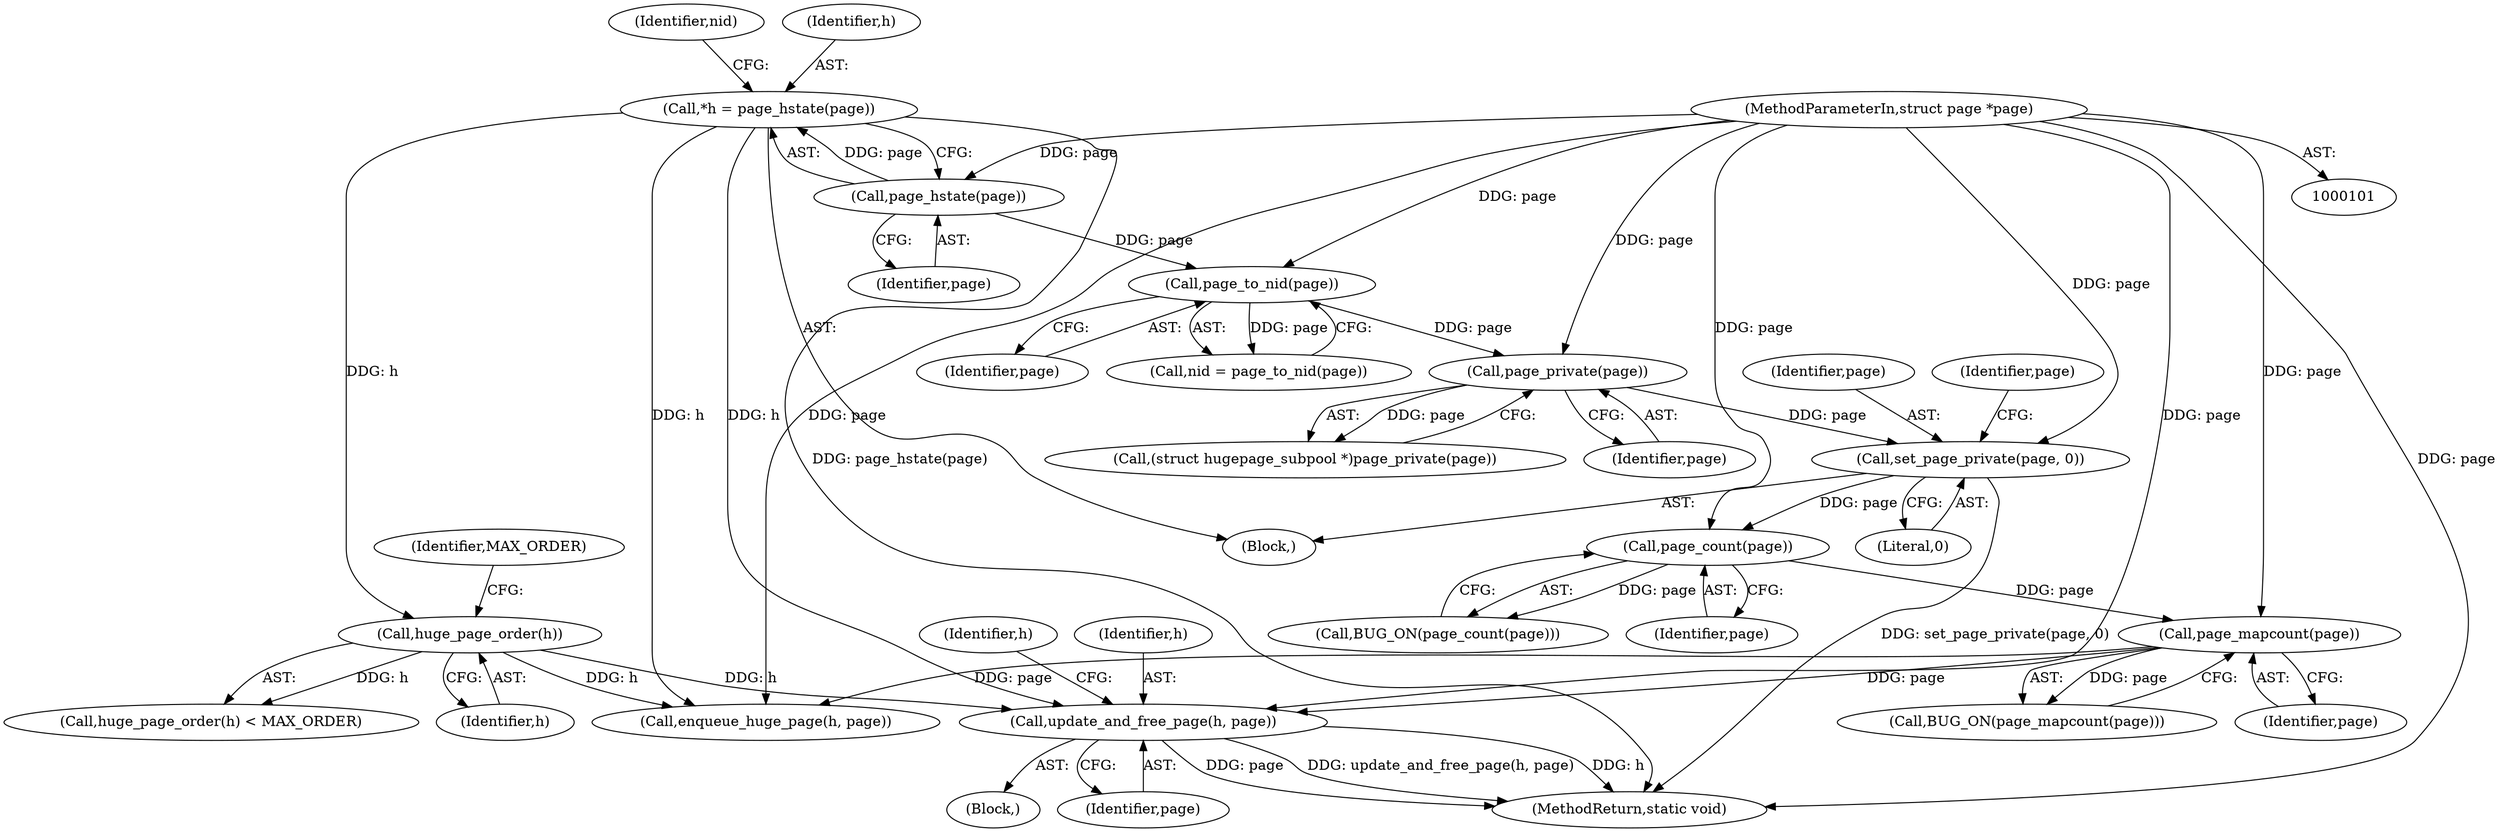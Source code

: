 digraph "0_linux_90481622d75715bfcb68501280a917dbfe516029_5@API" {
"1000155" [label="(Call,update_and_free_page(h, page))"];
"1000151" [label="(Call,huge_page_order(h))"];
"1000105" [label="(Call,*h = page_hstate(page))"];
"1000107" [label="(Call,page_hstate(page))"];
"1000102" [label="(MethodParameterIn,struct page *page)"];
"1000133" [label="(Call,page_mapcount(page))"];
"1000130" [label="(Call,page_count(page))"];
"1000121" [label="(Call,set_page_private(page, 0))"];
"1000119" [label="(Call,page_private(page))"];
"1000112" [label="(Call,page_to_nid(page))"];
"1000108" [label="(Identifier,page)"];
"1000130" [label="(Call,page_count(page))"];
"1000111" [label="(Identifier,nid)"];
"1000117" [label="(Call,(struct hugepage_subpool *)page_private(page))"];
"1000102" [label="(MethodParameterIn,struct page *page)"];
"1000106" [label="(Identifier,h)"];
"1000170" [label="(Call,enqueue_huge_page(h, page))"];
"1000179" [label="(MethodReturn,static void)"];
"1000151" [label="(Call,huge_page_order(h))"];
"1000157" [label="(Identifier,page)"];
"1000120" [label="(Identifier,page)"];
"1000110" [label="(Call,nid = page_to_nid(page))"];
"1000119" [label="(Call,page_private(page))"];
"1000133" [label="(Call,page_mapcount(page))"];
"1000113" [label="(Identifier,page)"];
"1000129" [label="(Call,BUG_ON(page_count(page)))"];
"1000123" [label="(Literal,0)"];
"1000156" [label="(Identifier,h)"];
"1000150" [label="(Call,huge_page_order(h) < MAX_ORDER)"];
"1000152" [label="(Identifier,h)"];
"1000131" [label="(Identifier,page)"];
"1000112" [label="(Call,page_to_nid(page))"];
"1000107" [label="(Call,page_hstate(page))"];
"1000134" [label="(Identifier,page)"];
"1000155" [label="(Call,update_and_free_page(h, page))"];
"1000122" [label="(Identifier,page)"];
"1000154" [label="(Block,)"];
"1000160" [label="(Identifier,h)"];
"1000103" [label="(Block,)"];
"1000126" [label="(Identifier,page)"];
"1000132" [label="(Call,BUG_ON(page_mapcount(page)))"];
"1000153" [label="(Identifier,MAX_ORDER)"];
"1000105" [label="(Call,*h = page_hstate(page))"];
"1000121" [label="(Call,set_page_private(page, 0))"];
"1000155" -> "1000154"  [label="AST: "];
"1000155" -> "1000157"  [label="CFG: "];
"1000156" -> "1000155"  [label="AST: "];
"1000157" -> "1000155"  [label="AST: "];
"1000160" -> "1000155"  [label="CFG: "];
"1000155" -> "1000179"  [label="DDG: page"];
"1000155" -> "1000179"  [label="DDG: update_and_free_page(h, page)"];
"1000155" -> "1000179"  [label="DDG: h"];
"1000151" -> "1000155"  [label="DDG: h"];
"1000105" -> "1000155"  [label="DDG: h"];
"1000133" -> "1000155"  [label="DDG: page"];
"1000102" -> "1000155"  [label="DDG: page"];
"1000151" -> "1000150"  [label="AST: "];
"1000151" -> "1000152"  [label="CFG: "];
"1000152" -> "1000151"  [label="AST: "];
"1000153" -> "1000151"  [label="CFG: "];
"1000151" -> "1000150"  [label="DDG: h"];
"1000105" -> "1000151"  [label="DDG: h"];
"1000151" -> "1000170"  [label="DDG: h"];
"1000105" -> "1000103"  [label="AST: "];
"1000105" -> "1000107"  [label="CFG: "];
"1000106" -> "1000105"  [label="AST: "];
"1000107" -> "1000105"  [label="AST: "];
"1000111" -> "1000105"  [label="CFG: "];
"1000105" -> "1000179"  [label="DDG: page_hstate(page)"];
"1000107" -> "1000105"  [label="DDG: page"];
"1000105" -> "1000170"  [label="DDG: h"];
"1000107" -> "1000108"  [label="CFG: "];
"1000108" -> "1000107"  [label="AST: "];
"1000102" -> "1000107"  [label="DDG: page"];
"1000107" -> "1000112"  [label="DDG: page"];
"1000102" -> "1000101"  [label="AST: "];
"1000102" -> "1000179"  [label="DDG: page"];
"1000102" -> "1000112"  [label="DDG: page"];
"1000102" -> "1000119"  [label="DDG: page"];
"1000102" -> "1000121"  [label="DDG: page"];
"1000102" -> "1000130"  [label="DDG: page"];
"1000102" -> "1000133"  [label="DDG: page"];
"1000102" -> "1000170"  [label="DDG: page"];
"1000133" -> "1000132"  [label="AST: "];
"1000133" -> "1000134"  [label="CFG: "];
"1000134" -> "1000133"  [label="AST: "];
"1000132" -> "1000133"  [label="CFG: "];
"1000133" -> "1000132"  [label="DDG: page"];
"1000130" -> "1000133"  [label="DDG: page"];
"1000133" -> "1000170"  [label="DDG: page"];
"1000130" -> "1000129"  [label="AST: "];
"1000130" -> "1000131"  [label="CFG: "];
"1000131" -> "1000130"  [label="AST: "];
"1000129" -> "1000130"  [label="CFG: "];
"1000130" -> "1000129"  [label="DDG: page"];
"1000121" -> "1000130"  [label="DDG: page"];
"1000121" -> "1000103"  [label="AST: "];
"1000121" -> "1000123"  [label="CFG: "];
"1000122" -> "1000121"  [label="AST: "];
"1000123" -> "1000121"  [label="AST: "];
"1000126" -> "1000121"  [label="CFG: "];
"1000121" -> "1000179"  [label="DDG: set_page_private(page, 0)"];
"1000119" -> "1000121"  [label="DDG: page"];
"1000119" -> "1000117"  [label="AST: "];
"1000119" -> "1000120"  [label="CFG: "];
"1000120" -> "1000119"  [label="AST: "];
"1000117" -> "1000119"  [label="CFG: "];
"1000119" -> "1000117"  [label="DDG: page"];
"1000112" -> "1000119"  [label="DDG: page"];
"1000112" -> "1000110"  [label="AST: "];
"1000112" -> "1000113"  [label="CFG: "];
"1000113" -> "1000112"  [label="AST: "];
"1000110" -> "1000112"  [label="CFG: "];
"1000112" -> "1000110"  [label="DDG: page"];
}
